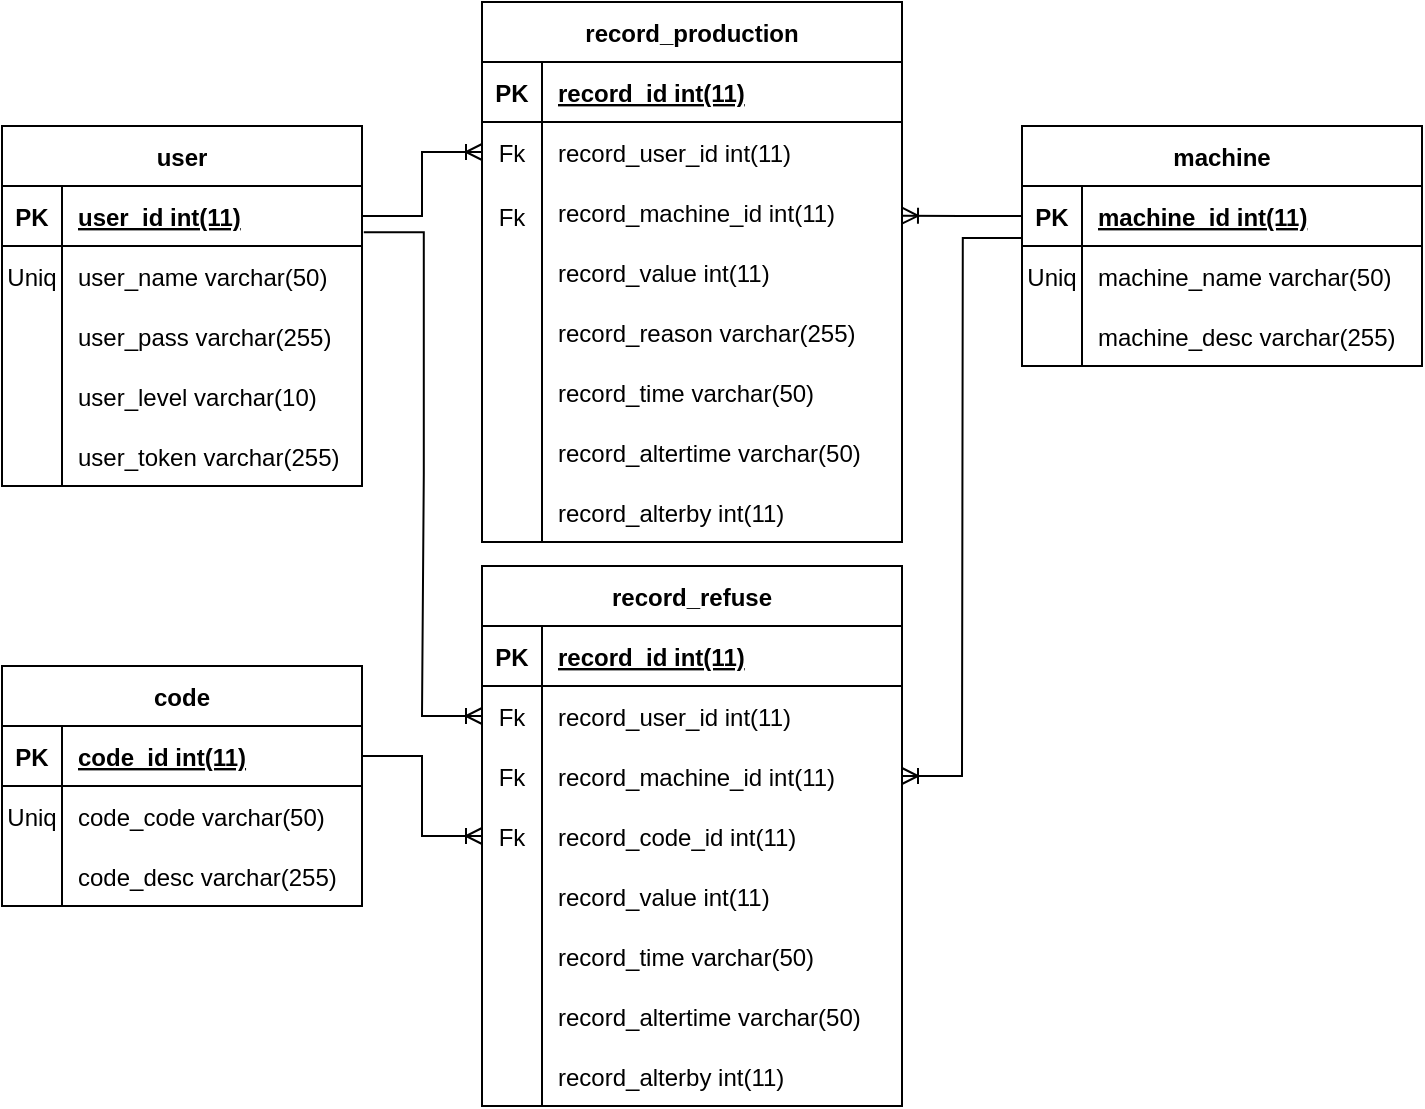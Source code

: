 <mxfile version="20.6.1" type="google"><diagram id="GvdjAMkRIhGf5TFXLqD_" name="Página-1"><mxGraphModel grid="1" page="1" gridSize="10" guides="1" tooltips="1" connect="1" arrows="1" fold="1" pageScale="1" pageWidth="827" pageHeight="1169" math="0" shadow="0"><root><mxCell id="0"/><mxCell id="1" parent="0"/><mxCell id="9g_XJKcljijRlC9b8jWF-10" value="user" style="shape=table;startSize=30;container=1;collapsible=1;childLayout=tableLayout;fixedRows=1;rowLines=0;fontStyle=1;align=center;resizeLast=1;" vertex="1" parent="1"><mxGeometry y="-1100" width="180" height="180" as="geometry"/></mxCell><mxCell id="9g_XJKcljijRlC9b8jWF-11" value="" style="shape=tableRow;horizontal=0;startSize=0;swimlaneHead=0;swimlaneBody=0;fillColor=none;collapsible=0;dropTarget=0;points=[[0,0.5],[1,0.5]];portConstraint=eastwest;top=0;left=0;right=0;bottom=1;" vertex="1" parent="9g_XJKcljijRlC9b8jWF-10"><mxGeometry y="30" width="180" height="30" as="geometry"/></mxCell><mxCell id="9g_XJKcljijRlC9b8jWF-12" value="PK" style="shape=partialRectangle;connectable=0;fillColor=none;top=0;left=0;bottom=0;right=0;fontStyle=1;overflow=hidden;" vertex="1" parent="9g_XJKcljijRlC9b8jWF-11"><mxGeometry width="30" height="30" as="geometry"><mxRectangle width="30" height="30" as="alternateBounds"/></mxGeometry></mxCell><mxCell id="9g_XJKcljijRlC9b8jWF-13" value="user_id int(11)" style="shape=partialRectangle;connectable=0;fillColor=none;top=0;left=0;bottom=0;right=0;align=left;spacingLeft=6;fontStyle=5;overflow=hidden;" vertex="1" parent="9g_XJKcljijRlC9b8jWF-11"><mxGeometry x="30" width="150" height="30" as="geometry"><mxRectangle width="150" height="30" as="alternateBounds"/></mxGeometry></mxCell><mxCell id="9g_XJKcljijRlC9b8jWF-14" value="" style="shape=tableRow;horizontal=0;startSize=0;swimlaneHead=0;swimlaneBody=0;fillColor=none;collapsible=0;dropTarget=0;points=[[0,0.5],[1,0.5]];portConstraint=eastwest;top=0;left=0;right=0;bottom=0;" vertex="1" parent="9g_XJKcljijRlC9b8jWF-10"><mxGeometry y="60" width="180" height="30" as="geometry"/></mxCell><mxCell id="9g_XJKcljijRlC9b8jWF-15" value="Uniq" style="shape=partialRectangle;connectable=0;fillColor=none;top=0;left=0;bottom=0;right=0;editable=1;overflow=hidden;" vertex="1" parent="9g_XJKcljijRlC9b8jWF-14"><mxGeometry width="30" height="30" as="geometry"><mxRectangle width="30" height="30" as="alternateBounds"/></mxGeometry></mxCell><mxCell id="9g_XJKcljijRlC9b8jWF-16" value="user_name varchar(50)" style="shape=partialRectangle;connectable=0;fillColor=none;top=0;left=0;bottom=0;right=0;align=left;spacingLeft=6;overflow=hidden;" vertex="1" parent="9g_XJKcljijRlC9b8jWF-14"><mxGeometry x="30" width="150" height="30" as="geometry"><mxRectangle width="150" height="30" as="alternateBounds"/></mxGeometry></mxCell><mxCell id="9g_XJKcljijRlC9b8jWF-17" value="" style="shape=tableRow;horizontal=0;startSize=0;swimlaneHead=0;swimlaneBody=0;fillColor=none;collapsible=0;dropTarget=0;points=[[0,0.5],[1,0.5]];portConstraint=eastwest;top=0;left=0;right=0;bottom=0;" vertex="1" parent="9g_XJKcljijRlC9b8jWF-10"><mxGeometry y="90" width="180" height="30" as="geometry"/></mxCell><mxCell id="9g_XJKcljijRlC9b8jWF-18" value="" style="shape=partialRectangle;connectable=0;fillColor=none;top=0;left=0;bottom=0;right=0;editable=1;overflow=hidden;" vertex="1" parent="9g_XJKcljijRlC9b8jWF-17"><mxGeometry width="30" height="30" as="geometry"><mxRectangle width="30" height="30" as="alternateBounds"/></mxGeometry></mxCell><mxCell id="9g_XJKcljijRlC9b8jWF-19" value="user_pass varchar(255)" style="shape=partialRectangle;connectable=0;fillColor=none;top=0;left=0;bottom=0;right=0;align=left;spacingLeft=6;overflow=hidden;" vertex="1" parent="9g_XJKcljijRlC9b8jWF-17"><mxGeometry x="30" width="150" height="30" as="geometry"><mxRectangle width="150" height="30" as="alternateBounds"/></mxGeometry></mxCell><mxCell id="9g_XJKcljijRlC9b8jWF-20" value="" style="shape=tableRow;horizontal=0;startSize=0;swimlaneHead=0;swimlaneBody=0;fillColor=none;collapsible=0;dropTarget=0;points=[[0,0.5],[1,0.5]];portConstraint=eastwest;top=0;left=0;right=0;bottom=0;" vertex="1" parent="9g_XJKcljijRlC9b8jWF-10"><mxGeometry y="120" width="180" height="30" as="geometry"/></mxCell><mxCell id="9g_XJKcljijRlC9b8jWF-21" value="" style="shape=partialRectangle;connectable=0;fillColor=none;top=0;left=0;bottom=0;right=0;editable=1;overflow=hidden;" vertex="1" parent="9g_XJKcljijRlC9b8jWF-20"><mxGeometry width="30" height="30" as="geometry"><mxRectangle width="30" height="30" as="alternateBounds"/></mxGeometry></mxCell><mxCell id="9g_XJKcljijRlC9b8jWF-22" value="user_level varchar(10)" style="shape=partialRectangle;connectable=0;fillColor=none;top=0;left=0;bottom=0;right=0;align=left;spacingLeft=6;overflow=hidden;" vertex="1" parent="9g_XJKcljijRlC9b8jWF-20"><mxGeometry x="30" width="150" height="30" as="geometry"><mxRectangle width="150" height="30" as="alternateBounds"/></mxGeometry></mxCell><mxCell id="9g_XJKcljijRlC9b8jWF-27" value="" style="shape=tableRow;horizontal=0;startSize=0;swimlaneHead=0;swimlaneBody=0;fillColor=none;collapsible=0;dropTarget=0;points=[[0,0.5],[1,0.5]];portConstraint=eastwest;top=0;left=0;right=0;bottom=0;" vertex="1" parent="9g_XJKcljijRlC9b8jWF-10"><mxGeometry y="150" width="180" height="30" as="geometry"/></mxCell><mxCell id="9g_XJKcljijRlC9b8jWF-28" value="" style="shape=partialRectangle;connectable=0;fillColor=none;top=0;left=0;bottom=0;right=0;editable=1;overflow=hidden;" vertex="1" parent="9g_XJKcljijRlC9b8jWF-27"><mxGeometry width="30" height="30" as="geometry"><mxRectangle width="30" height="30" as="alternateBounds"/></mxGeometry></mxCell><mxCell id="9g_XJKcljijRlC9b8jWF-29" value="user_token&#9;varchar(255)" style="shape=partialRectangle;connectable=0;fillColor=none;top=0;left=0;bottom=0;right=0;align=left;spacingLeft=6;overflow=hidden;" vertex="1" parent="9g_XJKcljijRlC9b8jWF-27"><mxGeometry x="30" width="150" height="30" as="geometry"><mxRectangle width="150" height="30" as="alternateBounds"/></mxGeometry></mxCell><mxCell id="9g_XJKcljijRlC9b8jWF-30" value="code" style="shape=table;startSize=30;container=1;collapsible=1;childLayout=tableLayout;fixedRows=1;rowLines=0;fontStyle=1;align=center;resizeLast=1;" vertex="1" parent="1"><mxGeometry y="-830" width="180" height="120" as="geometry"/></mxCell><mxCell id="9g_XJKcljijRlC9b8jWF-31" value="" style="shape=tableRow;horizontal=0;startSize=0;swimlaneHead=0;swimlaneBody=0;fillColor=none;collapsible=0;dropTarget=0;points=[[0,0.5],[1,0.5]];portConstraint=eastwest;top=0;left=0;right=0;bottom=1;" vertex="1" parent="9g_XJKcljijRlC9b8jWF-30"><mxGeometry y="30" width="180" height="30" as="geometry"/></mxCell><mxCell id="9g_XJKcljijRlC9b8jWF-32" value="PK" style="shape=partialRectangle;connectable=0;fillColor=none;top=0;left=0;bottom=0;right=0;fontStyle=1;overflow=hidden;" vertex="1" parent="9g_XJKcljijRlC9b8jWF-31"><mxGeometry width="30" height="30" as="geometry"><mxRectangle width="30" height="30" as="alternateBounds"/></mxGeometry></mxCell><mxCell id="9g_XJKcljijRlC9b8jWF-33" value="code_id int(11)" style="shape=partialRectangle;connectable=0;fillColor=none;top=0;left=0;bottom=0;right=0;align=left;spacingLeft=6;fontStyle=5;overflow=hidden;" vertex="1" parent="9g_XJKcljijRlC9b8jWF-31"><mxGeometry x="30" width="150" height="30" as="geometry"><mxRectangle width="150" height="30" as="alternateBounds"/></mxGeometry></mxCell><mxCell id="9g_XJKcljijRlC9b8jWF-34" value="" style="shape=tableRow;horizontal=0;startSize=0;swimlaneHead=0;swimlaneBody=0;fillColor=none;collapsible=0;dropTarget=0;points=[[0,0.5],[1,0.5]];portConstraint=eastwest;top=0;left=0;right=0;bottom=0;" vertex="1" parent="9g_XJKcljijRlC9b8jWF-30"><mxGeometry y="60" width="180" height="30" as="geometry"/></mxCell><mxCell id="9g_XJKcljijRlC9b8jWF-35" value="Uniq" style="shape=partialRectangle;connectable=0;fillColor=none;top=0;left=0;bottom=0;right=0;editable=1;overflow=hidden;" vertex="1" parent="9g_XJKcljijRlC9b8jWF-34"><mxGeometry width="30" height="30" as="geometry"><mxRectangle width="30" height="30" as="alternateBounds"/></mxGeometry></mxCell><mxCell id="9g_XJKcljijRlC9b8jWF-36" value="code_code varchar(50)" style="shape=partialRectangle;connectable=0;fillColor=none;top=0;left=0;bottom=0;right=0;align=left;spacingLeft=6;overflow=hidden;" vertex="1" parent="9g_XJKcljijRlC9b8jWF-34"><mxGeometry x="30" width="150" height="30" as="geometry"><mxRectangle width="150" height="30" as="alternateBounds"/></mxGeometry></mxCell><mxCell id="9g_XJKcljijRlC9b8jWF-37" value="" style="shape=tableRow;horizontal=0;startSize=0;swimlaneHead=0;swimlaneBody=0;fillColor=none;collapsible=0;dropTarget=0;points=[[0,0.5],[1,0.5]];portConstraint=eastwest;top=0;left=0;right=0;bottom=0;" vertex="1" parent="9g_XJKcljijRlC9b8jWF-30"><mxGeometry y="90" width="180" height="30" as="geometry"/></mxCell><mxCell id="9g_XJKcljijRlC9b8jWF-38" value="" style="shape=partialRectangle;connectable=0;fillColor=none;top=0;left=0;bottom=0;right=0;editable=1;overflow=hidden;" vertex="1" parent="9g_XJKcljijRlC9b8jWF-37"><mxGeometry width="30" height="30" as="geometry"><mxRectangle width="30" height="30" as="alternateBounds"/></mxGeometry></mxCell><mxCell id="9g_XJKcljijRlC9b8jWF-39" value="code_desc varchar(255)" style="shape=partialRectangle;connectable=0;fillColor=none;top=0;left=0;bottom=0;right=0;align=left;spacingLeft=6;overflow=hidden;" vertex="1" parent="9g_XJKcljijRlC9b8jWF-37"><mxGeometry x="30" width="150" height="30" as="geometry"><mxRectangle width="150" height="30" as="alternateBounds"/></mxGeometry></mxCell><mxCell id="9g_XJKcljijRlC9b8jWF-46" value="record_refuse" style="shape=table;startSize=30;container=1;collapsible=1;childLayout=tableLayout;fixedRows=1;rowLines=0;fontStyle=1;align=center;resizeLast=1;" vertex="1" parent="1"><mxGeometry x="240" y="-880" width="210" height="270" as="geometry"/></mxCell><mxCell id="9g_XJKcljijRlC9b8jWF-47" value="" style="shape=tableRow;horizontal=0;startSize=0;swimlaneHead=0;swimlaneBody=0;fillColor=none;collapsible=0;dropTarget=0;points=[[0,0.5],[1,0.5]];portConstraint=eastwest;top=0;left=0;right=0;bottom=1;" vertex="1" parent="9g_XJKcljijRlC9b8jWF-46"><mxGeometry y="30" width="210" height="30" as="geometry"/></mxCell><mxCell id="9g_XJKcljijRlC9b8jWF-48" value="PK" style="shape=partialRectangle;connectable=0;fillColor=none;top=0;left=0;bottom=0;right=0;fontStyle=1;overflow=hidden;" vertex="1" parent="9g_XJKcljijRlC9b8jWF-47"><mxGeometry width="30" height="30" as="geometry"><mxRectangle width="30" height="30" as="alternateBounds"/></mxGeometry></mxCell><mxCell id="9g_XJKcljijRlC9b8jWF-49" value="record_id int(11)" style="shape=partialRectangle;connectable=0;fillColor=none;top=0;left=0;bottom=0;right=0;align=left;spacingLeft=6;fontStyle=5;overflow=hidden;" vertex="1" parent="9g_XJKcljijRlC9b8jWF-47"><mxGeometry x="30" width="180" height="30" as="geometry"><mxRectangle width="180" height="30" as="alternateBounds"/></mxGeometry></mxCell><mxCell id="9g_XJKcljijRlC9b8jWF-50" value="" style="shape=tableRow;horizontal=0;startSize=0;swimlaneHead=0;swimlaneBody=0;fillColor=none;collapsible=0;dropTarget=0;points=[[0,0.5],[1,0.5]];portConstraint=eastwest;top=0;left=0;right=0;bottom=0;" vertex="1" parent="9g_XJKcljijRlC9b8jWF-46"><mxGeometry y="60" width="210" height="30" as="geometry"/></mxCell><mxCell id="9g_XJKcljijRlC9b8jWF-51" value="Fk" style="shape=partialRectangle;connectable=0;fillColor=none;top=0;left=0;bottom=0;right=0;editable=1;overflow=hidden;" vertex="1" parent="9g_XJKcljijRlC9b8jWF-50"><mxGeometry width="30" height="30" as="geometry"><mxRectangle width="30" height="30" as="alternateBounds"/></mxGeometry></mxCell><mxCell id="9g_XJKcljijRlC9b8jWF-52" value="record_user_id int(11)" style="shape=partialRectangle;connectable=0;fillColor=none;top=0;left=0;bottom=0;right=0;align=left;spacingLeft=6;overflow=hidden;" vertex="1" parent="9g_XJKcljijRlC9b8jWF-50"><mxGeometry x="30" width="180" height="30" as="geometry"><mxRectangle width="180" height="30" as="alternateBounds"/></mxGeometry></mxCell><mxCell id="vwxk8ZgwOTTvD8-Mr9wM-58" value="" style="shape=tableRow;horizontal=0;startSize=0;swimlaneHead=0;swimlaneBody=0;fillColor=none;collapsible=0;dropTarget=0;points=[[0,0.5],[1,0.5]];portConstraint=eastwest;top=0;left=0;right=0;bottom=0;" vertex="1" parent="9g_XJKcljijRlC9b8jWF-46"><mxGeometry y="90" width="210" height="30" as="geometry"/></mxCell><mxCell id="vwxk8ZgwOTTvD8-Mr9wM-59" value="Fk" style="shape=partialRectangle;connectable=0;fillColor=none;top=0;left=0;bottom=0;right=0;editable=1;overflow=hidden;" vertex="1" parent="vwxk8ZgwOTTvD8-Mr9wM-58"><mxGeometry width="30" height="30" as="geometry"><mxRectangle width="30" height="30" as="alternateBounds"/></mxGeometry></mxCell><mxCell id="vwxk8ZgwOTTvD8-Mr9wM-60" value="record_machine_id int(11)" style="shape=partialRectangle;connectable=0;fillColor=none;top=0;left=0;bottom=0;right=0;align=left;spacingLeft=6;overflow=hidden;" vertex="1" parent="vwxk8ZgwOTTvD8-Mr9wM-58"><mxGeometry x="30" width="180" height="30" as="geometry"><mxRectangle width="180" height="30" as="alternateBounds"/></mxGeometry></mxCell><mxCell id="9g_XJKcljijRlC9b8jWF-53" value="" style="shape=tableRow;horizontal=0;startSize=0;swimlaneHead=0;swimlaneBody=0;fillColor=none;collapsible=0;dropTarget=0;points=[[0,0.5],[1,0.5]];portConstraint=eastwest;top=0;left=0;right=0;bottom=0;" vertex="1" parent="9g_XJKcljijRlC9b8jWF-46"><mxGeometry y="120" width="210" height="30" as="geometry"/></mxCell><mxCell id="9g_XJKcljijRlC9b8jWF-54" value="Fk" style="shape=partialRectangle;connectable=0;fillColor=none;top=0;left=0;bottom=0;right=0;editable=1;overflow=hidden;" vertex="1" parent="9g_XJKcljijRlC9b8jWF-53"><mxGeometry width="30" height="30" as="geometry"><mxRectangle width="30" height="30" as="alternateBounds"/></mxGeometry></mxCell><mxCell id="9g_XJKcljijRlC9b8jWF-55" value="record_code_id int(11)" style="shape=partialRectangle;connectable=0;fillColor=none;top=0;left=0;bottom=0;right=0;align=left;spacingLeft=6;overflow=hidden;" vertex="1" parent="9g_XJKcljijRlC9b8jWF-53"><mxGeometry x="30" width="180" height="30" as="geometry"><mxRectangle width="180" height="30" as="alternateBounds"/></mxGeometry></mxCell><mxCell id="9g_XJKcljijRlC9b8jWF-56" value="" style="shape=tableRow;horizontal=0;startSize=0;swimlaneHead=0;swimlaneBody=0;fillColor=none;collapsible=0;dropTarget=0;points=[[0,0.5],[1,0.5]];portConstraint=eastwest;top=0;left=0;right=0;bottom=0;" vertex="1" parent="9g_XJKcljijRlC9b8jWF-46"><mxGeometry y="150" width="210" height="30" as="geometry"/></mxCell><mxCell id="9g_XJKcljijRlC9b8jWF-57" value="" style="shape=partialRectangle;connectable=0;fillColor=none;top=0;left=0;bottom=0;right=0;editable=1;overflow=hidden;" vertex="1" parent="9g_XJKcljijRlC9b8jWF-56"><mxGeometry width="30" height="30" as="geometry"><mxRectangle width="30" height="30" as="alternateBounds"/></mxGeometry></mxCell><mxCell id="9g_XJKcljijRlC9b8jWF-58" value="record_value int(11)" style="shape=partialRectangle;connectable=0;fillColor=none;top=0;left=0;bottom=0;right=0;align=left;spacingLeft=6;overflow=hidden;" vertex="1" parent="9g_XJKcljijRlC9b8jWF-56"><mxGeometry x="30" width="180" height="30" as="geometry"><mxRectangle width="180" height="30" as="alternateBounds"/></mxGeometry></mxCell><mxCell id="9g_XJKcljijRlC9b8jWF-59" value="" style="shape=tableRow;horizontal=0;startSize=0;swimlaneHead=0;swimlaneBody=0;fillColor=none;collapsible=0;dropTarget=0;points=[[0,0.5],[1,0.5]];portConstraint=eastwest;top=0;left=0;right=0;bottom=0;" vertex="1" parent="9g_XJKcljijRlC9b8jWF-46"><mxGeometry y="180" width="210" height="30" as="geometry"/></mxCell><mxCell id="9g_XJKcljijRlC9b8jWF-60" value="" style="shape=partialRectangle;connectable=0;fillColor=none;top=0;left=0;bottom=0;right=0;editable=1;overflow=hidden;" vertex="1" parent="9g_XJKcljijRlC9b8jWF-59"><mxGeometry width="30" height="30" as="geometry"><mxRectangle width="30" height="30" as="alternateBounds"/></mxGeometry></mxCell><mxCell id="9g_XJKcljijRlC9b8jWF-61" value="record_time varchar(50)" style="shape=partialRectangle;connectable=0;fillColor=none;top=0;left=0;bottom=0;right=0;align=left;spacingLeft=6;overflow=hidden;" vertex="1" parent="9g_XJKcljijRlC9b8jWF-59"><mxGeometry x="30" width="180" height="30" as="geometry"><mxRectangle width="180" height="30" as="alternateBounds"/></mxGeometry></mxCell><mxCell id="vwxk8ZgwOTTvD8-Mr9wM-1" value="" style="shape=tableRow;horizontal=0;startSize=0;swimlaneHead=0;swimlaneBody=0;fillColor=none;collapsible=0;dropTarget=0;points=[[0,0.5],[1,0.5]];portConstraint=eastwest;top=0;left=0;right=0;bottom=0;" vertex="1" parent="9g_XJKcljijRlC9b8jWF-46"><mxGeometry y="210" width="210" height="30" as="geometry"/></mxCell><mxCell id="vwxk8ZgwOTTvD8-Mr9wM-2" value="" style="shape=partialRectangle;connectable=0;fillColor=none;top=0;left=0;bottom=0;right=0;editable=1;overflow=hidden;" vertex="1" parent="vwxk8ZgwOTTvD8-Mr9wM-1"><mxGeometry width="30" height="30" as="geometry"><mxRectangle width="30" height="30" as="alternateBounds"/></mxGeometry></mxCell><mxCell id="vwxk8ZgwOTTvD8-Mr9wM-3" value="record_altertime varchar(50)" style="shape=partialRectangle;connectable=0;fillColor=none;top=0;left=0;bottom=0;right=0;align=left;spacingLeft=6;overflow=hidden;" vertex="1" parent="vwxk8ZgwOTTvD8-Mr9wM-1"><mxGeometry x="30" width="180" height="30" as="geometry"><mxRectangle width="180" height="30" as="alternateBounds"/></mxGeometry></mxCell><mxCell id="vwxk8ZgwOTTvD8-Mr9wM-63" value="" style="shape=tableRow;horizontal=0;startSize=0;swimlaneHead=0;swimlaneBody=0;fillColor=none;collapsible=0;dropTarget=0;points=[[0,0.5],[1,0.5]];portConstraint=eastwest;top=0;left=0;right=0;bottom=0;" vertex="1" parent="9g_XJKcljijRlC9b8jWF-46"><mxGeometry y="240" width="210" height="30" as="geometry"/></mxCell><mxCell id="vwxk8ZgwOTTvD8-Mr9wM-64" value="" style="shape=partialRectangle;connectable=0;fillColor=none;top=0;left=0;bottom=0;right=0;editable=1;overflow=hidden;" vertex="1" parent="vwxk8ZgwOTTvD8-Mr9wM-63"><mxGeometry width="30" height="30" as="geometry"><mxRectangle width="30" height="30" as="alternateBounds"/></mxGeometry></mxCell><mxCell id="vwxk8ZgwOTTvD8-Mr9wM-65" value="record_alterby int(11)" style="shape=partialRectangle;connectable=0;fillColor=none;top=0;left=0;bottom=0;right=0;align=left;spacingLeft=6;overflow=hidden;" vertex="1" parent="vwxk8ZgwOTTvD8-Mr9wM-63"><mxGeometry x="30" width="180" height="30" as="geometry"><mxRectangle width="180" height="30" as="alternateBounds"/></mxGeometry></mxCell><mxCell id="9g_XJKcljijRlC9b8jWF-65" value="" style="edgeStyle=entityRelationEdgeStyle;fontSize=12;html=1;endArrow=ERoneToMany;rounded=0;entryX=0;entryY=0.5;entryDx=0;entryDy=0;" edge="1" parent="1" source="9g_XJKcljijRlC9b8jWF-31" target="9g_XJKcljijRlC9b8jWF-53"><mxGeometry width="100" height="100" relative="1" as="geometry"><mxPoint x="180" y="-830" as="sourcePoint"/><mxPoint x="390" y="-1050" as="targetPoint"/></mxGeometry></mxCell><mxCell id="vwxk8ZgwOTTvD8-Mr9wM-10" value="record_production" style="shape=table;startSize=30;container=1;collapsible=1;childLayout=tableLayout;fixedRows=1;rowLines=0;fontStyle=1;align=center;resizeLast=1;" vertex="1" parent="1"><mxGeometry x="240" y="-1162" width="210" height="270" as="geometry"/></mxCell><mxCell id="vwxk8ZgwOTTvD8-Mr9wM-11" value="" style="shape=tableRow;horizontal=0;startSize=0;swimlaneHead=0;swimlaneBody=0;fillColor=none;collapsible=0;dropTarget=0;points=[[0,0.5],[1,0.5]];portConstraint=eastwest;top=0;left=0;right=0;bottom=1;" vertex="1" parent="vwxk8ZgwOTTvD8-Mr9wM-10"><mxGeometry y="30" width="210" height="30" as="geometry"/></mxCell><mxCell id="vwxk8ZgwOTTvD8-Mr9wM-12" value="PK" style="shape=partialRectangle;connectable=0;fillColor=none;top=0;left=0;bottom=0;right=0;fontStyle=1;overflow=hidden;" vertex="1" parent="vwxk8ZgwOTTvD8-Mr9wM-11"><mxGeometry width="30" height="30" as="geometry"><mxRectangle width="30" height="30" as="alternateBounds"/></mxGeometry></mxCell><mxCell id="vwxk8ZgwOTTvD8-Mr9wM-13" value="record_id int(11)" style="shape=partialRectangle;connectable=0;fillColor=none;top=0;left=0;bottom=0;right=0;align=left;spacingLeft=6;fontStyle=5;overflow=hidden;" vertex="1" parent="vwxk8ZgwOTTvD8-Mr9wM-11"><mxGeometry x="30" width="180" height="30" as="geometry"><mxRectangle width="180" height="30" as="alternateBounds"/></mxGeometry></mxCell><mxCell id="vwxk8ZgwOTTvD8-Mr9wM-14" value="" style="shape=tableRow;horizontal=0;startSize=0;swimlaneHead=0;swimlaneBody=0;fillColor=none;collapsible=0;dropTarget=0;points=[[0,0.5],[1,0.5]];portConstraint=eastwest;top=0;left=0;right=0;bottom=0;" vertex="1" parent="vwxk8ZgwOTTvD8-Mr9wM-10"><mxGeometry y="60" width="210" height="30" as="geometry"/></mxCell><mxCell id="vwxk8ZgwOTTvD8-Mr9wM-15" value="Fk" style="shape=partialRectangle;connectable=0;fillColor=none;top=0;left=0;bottom=0;right=0;editable=1;overflow=hidden;" vertex="1" parent="vwxk8ZgwOTTvD8-Mr9wM-14"><mxGeometry width="30" height="30" as="geometry"><mxRectangle width="30" height="30" as="alternateBounds"/></mxGeometry></mxCell><mxCell id="vwxk8ZgwOTTvD8-Mr9wM-16" value="record_user_id int(11)" style="shape=partialRectangle;connectable=0;fillColor=none;top=0;left=0;bottom=0;right=0;align=left;spacingLeft=6;overflow=hidden;" vertex="1" parent="vwxk8ZgwOTTvD8-Mr9wM-14"><mxGeometry x="30" width="180" height="30" as="geometry"><mxRectangle width="180" height="30" as="alternateBounds"/></mxGeometry></mxCell><mxCell id="vwxk8ZgwOTTvD8-Mr9wM-17" value="" style="shape=tableRow;horizontal=0;startSize=0;swimlaneHead=0;swimlaneBody=0;fillColor=none;collapsible=0;dropTarget=0;points=[[0,0.5],[1,0.5]];portConstraint=eastwest;top=0;left=0;right=0;bottom=0;" vertex="1" parent="vwxk8ZgwOTTvD8-Mr9wM-10"><mxGeometry y="90" width="210" height="30" as="geometry"/></mxCell><mxCell id="vwxk8ZgwOTTvD8-Mr9wM-18" value="" style="shape=partialRectangle;connectable=0;fillColor=none;top=0;left=0;bottom=0;right=0;editable=1;overflow=hidden;" vertex="1" parent="vwxk8ZgwOTTvD8-Mr9wM-17"><mxGeometry width="30" height="30" as="geometry"><mxRectangle width="30" height="30" as="alternateBounds"/></mxGeometry></mxCell><mxCell id="vwxk8ZgwOTTvD8-Mr9wM-19" value="record_machine_id int(11)" style="shape=partialRectangle;connectable=0;fillColor=none;top=0;left=0;bottom=0;right=0;align=left;spacingLeft=6;overflow=hidden;" vertex="1" parent="vwxk8ZgwOTTvD8-Mr9wM-17"><mxGeometry x="30" width="180" height="30" as="geometry"><mxRectangle width="180" height="30" as="alternateBounds"/></mxGeometry></mxCell><mxCell id="vwxk8ZgwOTTvD8-Mr9wM-20" value="" style="shape=tableRow;horizontal=0;startSize=0;swimlaneHead=0;swimlaneBody=0;fillColor=none;collapsible=0;dropTarget=0;points=[[0,0.5],[1,0.5]];portConstraint=eastwest;top=0;left=0;right=0;bottom=0;" vertex="1" parent="vwxk8ZgwOTTvD8-Mr9wM-10"><mxGeometry y="120" width="210" height="30" as="geometry"/></mxCell><mxCell id="vwxk8ZgwOTTvD8-Mr9wM-21" value="" style="shape=partialRectangle;connectable=0;fillColor=none;top=0;left=0;bottom=0;right=0;editable=1;overflow=hidden;" vertex="1" parent="vwxk8ZgwOTTvD8-Mr9wM-20"><mxGeometry width="30" height="30" as="geometry"><mxRectangle width="30" height="30" as="alternateBounds"/></mxGeometry></mxCell><mxCell id="vwxk8ZgwOTTvD8-Mr9wM-22" value="record_value int(11)" style="shape=partialRectangle;connectable=0;fillColor=none;top=0;left=0;bottom=0;right=0;align=left;spacingLeft=6;overflow=hidden;" vertex="1" parent="vwxk8ZgwOTTvD8-Mr9wM-20"><mxGeometry x="30" width="180" height="30" as="geometry"><mxRectangle width="180" height="30" as="alternateBounds"/></mxGeometry></mxCell><mxCell id="vwxk8ZgwOTTvD8-Mr9wM-23" value="" style="shape=tableRow;horizontal=0;startSize=0;swimlaneHead=0;swimlaneBody=0;fillColor=none;collapsible=0;dropTarget=0;points=[[0,0.5],[1,0.5]];portConstraint=eastwest;top=0;left=0;right=0;bottom=0;" vertex="1" parent="vwxk8ZgwOTTvD8-Mr9wM-10"><mxGeometry y="150" width="210" height="30" as="geometry"/></mxCell><mxCell id="vwxk8ZgwOTTvD8-Mr9wM-24" value="" style="shape=partialRectangle;connectable=0;fillColor=none;top=0;left=0;bottom=0;right=0;editable=1;overflow=hidden;" vertex="1" parent="vwxk8ZgwOTTvD8-Mr9wM-23"><mxGeometry width="30" height="30" as="geometry"><mxRectangle width="30" height="30" as="alternateBounds"/></mxGeometry></mxCell><mxCell id="vwxk8ZgwOTTvD8-Mr9wM-25" value="record_reason varchar(255)" style="shape=partialRectangle;connectable=0;fillColor=none;top=0;left=0;bottom=0;right=0;align=left;spacingLeft=6;overflow=hidden;" vertex="1" parent="vwxk8ZgwOTTvD8-Mr9wM-23"><mxGeometry x="30" width="180" height="30" as="geometry"><mxRectangle width="180" height="30" as="alternateBounds"/></mxGeometry></mxCell><mxCell id="vwxk8ZgwOTTvD8-Mr9wM-26" value="" style="shape=tableRow;horizontal=0;startSize=0;swimlaneHead=0;swimlaneBody=0;fillColor=none;collapsible=0;dropTarget=0;points=[[0,0.5],[1,0.5]];portConstraint=eastwest;top=0;left=0;right=0;bottom=0;" vertex="1" parent="vwxk8ZgwOTTvD8-Mr9wM-10"><mxGeometry y="180" width="210" height="30" as="geometry"/></mxCell><mxCell id="vwxk8ZgwOTTvD8-Mr9wM-27" value="" style="shape=partialRectangle;connectable=0;fillColor=none;top=0;left=0;bottom=0;right=0;editable=1;overflow=hidden;" vertex="1" parent="vwxk8ZgwOTTvD8-Mr9wM-26"><mxGeometry width="30" height="30" as="geometry"><mxRectangle width="30" height="30" as="alternateBounds"/></mxGeometry></mxCell><mxCell id="vwxk8ZgwOTTvD8-Mr9wM-28" value="record_time varchar(50)" style="shape=partialRectangle;connectable=0;fillColor=none;top=0;left=0;bottom=0;right=0;align=left;spacingLeft=6;overflow=hidden;" vertex="1" parent="vwxk8ZgwOTTvD8-Mr9wM-26"><mxGeometry x="30" width="180" height="30" as="geometry"><mxRectangle width="180" height="30" as="alternateBounds"/></mxGeometry></mxCell><mxCell id="vwxk8ZgwOTTvD8-Mr9wM-31" value="" style="shape=tableRow;horizontal=0;startSize=0;swimlaneHead=0;swimlaneBody=0;fillColor=none;collapsible=0;dropTarget=0;points=[[0,0.5],[1,0.5]];portConstraint=eastwest;top=0;left=0;right=0;bottom=0;" vertex="1" parent="vwxk8ZgwOTTvD8-Mr9wM-10"><mxGeometry y="210" width="210" height="30" as="geometry"/></mxCell><mxCell id="vwxk8ZgwOTTvD8-Mr9wM-32" value="" style="shape=partialRectangle;connectable=0;fillColor=none;top=0;left=0;bottom=0;right=0;editable=1;overflow=hidden;" vertex="1" parent="vwxk8ZgwOTTvD8-Mr9wM-31"><mxGeometry width="30" height="30" as="geometry"><mxRectangle width="30" height="30" as="alternateBounds"/></mxGeometry></mxCell><mxCell id="vwxk8ZgwOTTvD8-Mr9wM-33" value="record_altertime varchar(50)" style="shape=partialRectangle;connectable=0;fillColor=none;top=0;left=0;bottom=0;right=0;align=left;spacingLeft=6;overflow=hidden;" vertex="1" parent="vwxk8ZgwOTTvD8-Mr9wM-31"><mxGeometry x="30" width="180" height="30" as="geometry"><mxRectangle width="180" height="30" as="alternateBounds"/></mxGeometry></mxCell><mxCell id="vwxk8ZgwOTTvD8-Mr9wM-54" value="" style="shape=tableRow;horizontal=0;startSize=0;swimlaneHead=0;swimlaneBody=0;fillColor=none;collapsible=0;dropTarget=0;points=[[0,0.5],[1,0.5]];portConstraint=eastwest;top=0;left=0;right=0;bottom=0;" vertex="1" parent="vwxk8ZgwOTTvD8-Mr9wM-10"><mxGeometry y="240" width="210" height="30" as="geometry"/></mxCell><mxCell id="vwxk8ZgwOTTvD8-Mr9wM-55" value="" style="shape=partialRectangle;connectable=0;fillColor=none;top=0;left=0;bottom=0;right=0;editable=1;overflow=hidden;" vertex="1" parent="vwxk8ZgwOTTvD8-Mr9wM-54"><mxGeometry width="30" height="30" as="geometry"><mxRectangle width="30" height="30" as="alternateBounds"/></mxGeometry></mxCell><mxCell id="vwxk8ZgwOTTvD8-Mr9wM-56" value="record_alterby int(11)" style="shape=partialRectangle;connectable=0;fillColor=none;top=0;left=0;bottom=0;right=0;align=left;spacingLeft=6;overflow=hidden;" vertex="1" parent="vwxk8ZgwOTTvD8-Mr9wM-54"><mxGeometry x="30" width="180" height="30" as="geometry"><mxRectangle width="180" height="30" as="alternateBounds"/></mxGeometry></mxCell><mxCell id="vwxk8ZgwOTTvD8-Mr9wM-29" value="" style="edgeStyle=entityRelationEdgeStyle;fontSize=12;html=1;endArrow=ERoneToMany;rounded=0;entryX=0;entryY=0.5;entryDx=0;entryDy=0;" edge="1" parent="1" source="9g_XJKcljijRlC9b8jWF-11" target="vwxk8ZgwOTTvD8-Mr9wM-14"><mxGeometry width="100" height="100" relative="1" as="geometry"><mxPoint x="350" y="-1070" as="sourcePoint"/><mxPoint x="490" y="-1080" as="targetPoint"/></mxGeometry></mxCell><mxCell id="vwxk8ZgwOTTvD8-Mr9wM-37" value="machine" style="shape=table;startSize=30;container=1;collapsible=1;childLayout=tableLayout;fixedRows=1;rowLines=0;fontStyle=1;align=center;resizeLast=1;" vertex="1" parent="1"><mxGeometry x="510" y="-1100" width="200" height="120" as="geometry"/></mxCell><mxCell id="vwxk8ZgwOTTvD8-Mr9wM-38" value="" style="shape=tableRow;horizontal=0;startSize=0;swimlaneHead=0;swimlaneBody=0;fillColor=none;collapsible=0;dropTarget=0;points=[[0,0.5],[1,0.5]];portConstraint=eastwest;top=0;left=0;right=0;bottom=1;" vertex="1" parent="vwxk8ZgwOTTvD8-Mr9wM-37"><mxGeometry y="30" width="200" height="30" as="geometry"/></mxCell><mxCell id="vwxk8ZgwOTTvD8-Mr9wM-39" value="PK" style="shape=partialRectangle;connectable=0;fillColor=none;top=0;left=0;bottom=0;right=0;fontStyle=1;overflow=hidden;" vertex="1" parent="vwxk8ZgwOTTvD8-Mr9wM-38"><mxGeometry width="30" height="30" as="geometry"><mxRectangle width="30" height="30" as="alternateBounds"/></mxGeometry></mxCell><mxCell id="vwxk8ZgwOTTvD8-Mr9wM-40" value="machine_id int(11)" style="shape=partialRectangle;connectable=0;fillColor=none;top=0;left=0;bottom=0;right=0;align=left;spacingLeft=6;fontStyle=5;overflow=hidden;" vertex="1" parent="vwxk8ZgwOTTvD8-Mr9wM-38"><mxGeometry x="30" width="170" height="30" as="geometry"><mxRectangle width="170" height="30" as="alternateBounds"/></mxGeometry></mxCell><mxCell id="vwxk8ZgwOTTvD8-Mr9wM-41" value="" style="shape=tableRow;horizontal=0;startSize=0;swimlaneHead=0;swimlaneBody=0;fillColor=none;collapsible=0;dropTarget=0;points=[[0,0.5],[1,0.5]];portConstraint=eastwest;top=0;left=0;right=0;bottom=0;" vertex="1" parent="vwxk8ZgwOTTvD8-Mr9wM-37"><mxGeometry y="60" width="200" height="30" as="geometry"/></mxCell><mxCell id="vwxk8ZgwOTTvD8-Mr9wM-42" value="Uniq" style="shape=partialRectangle;connectable=0;fillColor=none;top=0;left=0;bottom=0;right=0;editable=1;overflow=hidden;" vertex="1" parent="vwxk8ZgwOTTvD8-Mr9wM-41"><mxGeometry width="30" height="30" as="geometry"><mxRectangle width="30" height="30" as="alternateBounds"/></mxGeometry></mxCell><mxCell id="vwxk8ZgwOTTvD8-Mr9wM-43" value="machine_name varchar(50)" style="shape=partialRectangle;connectable=0;fillColor=none;top=0;left=0;bottom=0;right=0;align=left;spacingLeft=6;overflow=hidden;" vertex="1" parent="vwxk8ZgwOTTvD8-Mr9wM-41"><mxGeometry x="30" width="170" height="30" as="geometry"><mxRectangle width="170" height="30" as="alternateBounds"/></mxGeometry></mxCell><mxCell id="vwxk8ZgwOTTvD8-Mr9wM-44" value="" style="shape=tableRow;horizontal=0;startSize=0;swimlaneHead=0;swimlaneBody=0;fillColor=none;collapsible=0;dropTarget=0;points=[[0,0.5],[1,0.5]];portConstraint=eastwest;top=0;left=0;right=0;bottom=0;" vertex="1" parent="vwxk8ZgwOTTvD8-Mr9wM-37"><mxGeometry y="90" width="200" height="30" as="geometry"/></mxCell><mxCell id="vwxk8ZgwOTTvD8-Mr9wM-45" value="" style="shape=partialRectangle;connectable=0;fillColor=none;top=0;left=0;bottom=0;right=0;editable=1;overflow=hidden;" vertex="1" parent="vwxk8ZgwOTTvD8-Mr9wM-44"><mxGeometry width="30" height="30" as="geometry"><mxRectangle width="30" height="30" as="alternateBounds"/></mxGeometry></mxCell><mxCell id="vwxk8ZgwOTTvD8-Mr9wM-46" value="machine_desc varchar(255)" style="shape=partialRectangle;connectable=0;fillColor=none;top=0;left=0;bottom=0;right=0;align=left;spacingLeft=6;overflow=hidden;" vertex="1" parent="vwxk8ZgwOTTvD8-Mr9wM-44"><mxGeometry x="30" width="170" height="30" as="geometry"><mxRectangle width="170" height="30" as="alternateBounds"/></mxGeometry></mxCell><mxCell id="vwxk8ZgwOTTvD8-Mr9wM-47" value="" style="edgeStyle=entityRelationEdgeStyle;fontSize=12;html=1;endArrow=ERoneToMany;rounded=0;exitX=0;exitY=0.5;exitDx=0;exitDy=0;entryX=1;entryY=0.562;entryDx=0;entryDy=0;entryPerimeter=0;" edge="1" parent="1" source="vwxk8ZgwOTTvD8-Mr9wM-38" target="vwxk8ZgwOTTvD8-Mr9wM-17"><mxGeometry width="100" height="100" relative="1" as="geometry"><mxPoint x="390" y="-820" as="sourcePoint"/><mxPoint x="490" y="-920" as="targetPoint"/></mxGeometry></mxCell><mxCell id="vwxk8ZgwOTTvD8-Mr9wM-57" value="Fk" style="shape=partialRectangle;connectable=0;fillColor=none;top=0;left=0;bottom=0;right=0;editable=1;overflow=hidden;" vertex="1" parent="1"><mxGeometry x="240" y="-1070" width="30" height="30" as="geometry"><mxRectangle width="30" height="30" as="alternateBounds"/></mxGeometry></mxCell><mxCell id="vwxk8ZgwOTTvD8-Mr9wM-61" value="" style="edgeStyle=entityRelationEdgeStyle;fontSize=12;html=1;endArrow=ERoneToMany;rounded=0;entryX=1;entryY=0.5;entryDx=0;entryDy=0;exitX=0.002;exitY=0.867;exitDx=0;exitDy=0;exitPerimeter=0;" edge="1" parent="1" source="vwxk8ZgwOTTvD8-Mr9wM-38" target="vwxk8ZgwOTTvD8-Mr9wM-58"><mxGeometry width="100" height="100" relative="1" as="geometry"><mxPoint x="340" y="-820" as="sourcePoint"/><mxPoint x="440" y="-920" as="targetPoint"/></mxGeometry></mxCell><mxCell id="vwxk8ZgwOTTvD8-Mr9wM-62" value="" style="edgeStyle=entityRelationEdgeStyle;fontSize=12;html=1;endArrow=ERoneToMany;rounded=0;exitX=1.005;exitY=0.771;exitDx=0;exitDy=0;exitPerimeter=0;entryX=0;entryY=0.5;entryDx=0;entryDy=0;" edge="1" parent="1" source="9g_XJKcljijRlC9b8jWF-11" target="9g_XJKcljijRlC9b8jWF-50"><mxGeometry width="100" height="100" relative="1" as="geometry"><mxPoint x="300" y="-830" as="sourcePoint"/><mxPoint x="400" y="-930" as="targetPoint"/></mxGeometry></mxCell></root></mxGraphModel></diagram></mxfile>